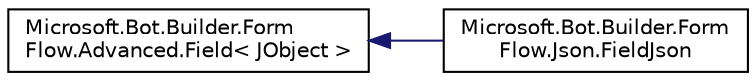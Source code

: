digraph "Graphical Class Hierarchy"
{
  edge [fontname="Helvetica",fontsize="10",labelfontname="Helvetica",labelfontsize="10"];
  node [fontname="Helvetica",fontsize="10",shape=record];
  rankdir="LR";
  Node1 [label="Microsoft.Bot.Builder.Form\lFlow.Advanced.Field\< JObject \>",height=0.2,width=0.4,color="black", fillcolor="white", style="filled",URL="$d2/d1b/class_microsoft_1_1_bot_1_1_builder_1_1_form_flow_1_1_advanced_1_1_field.html"];
  Node1 -> Node2 [dir="back",color="midnightblue",fontsize="10",style="solid",fontname="Helvetica"];
  Node2 [label="Microsoft.Bot.Builder.Form\lFlow.Json.FieldJson",height=0.2,width=0.4,color="black", fillcolor="white", style="filled",URL="$d1/db2/class_microsoft_1_1_bot_1_1_builder_1_1_form_flow_1_1_json_1_1_field_json.html",tooltip="Field defined through JSON Schema. "];
}
